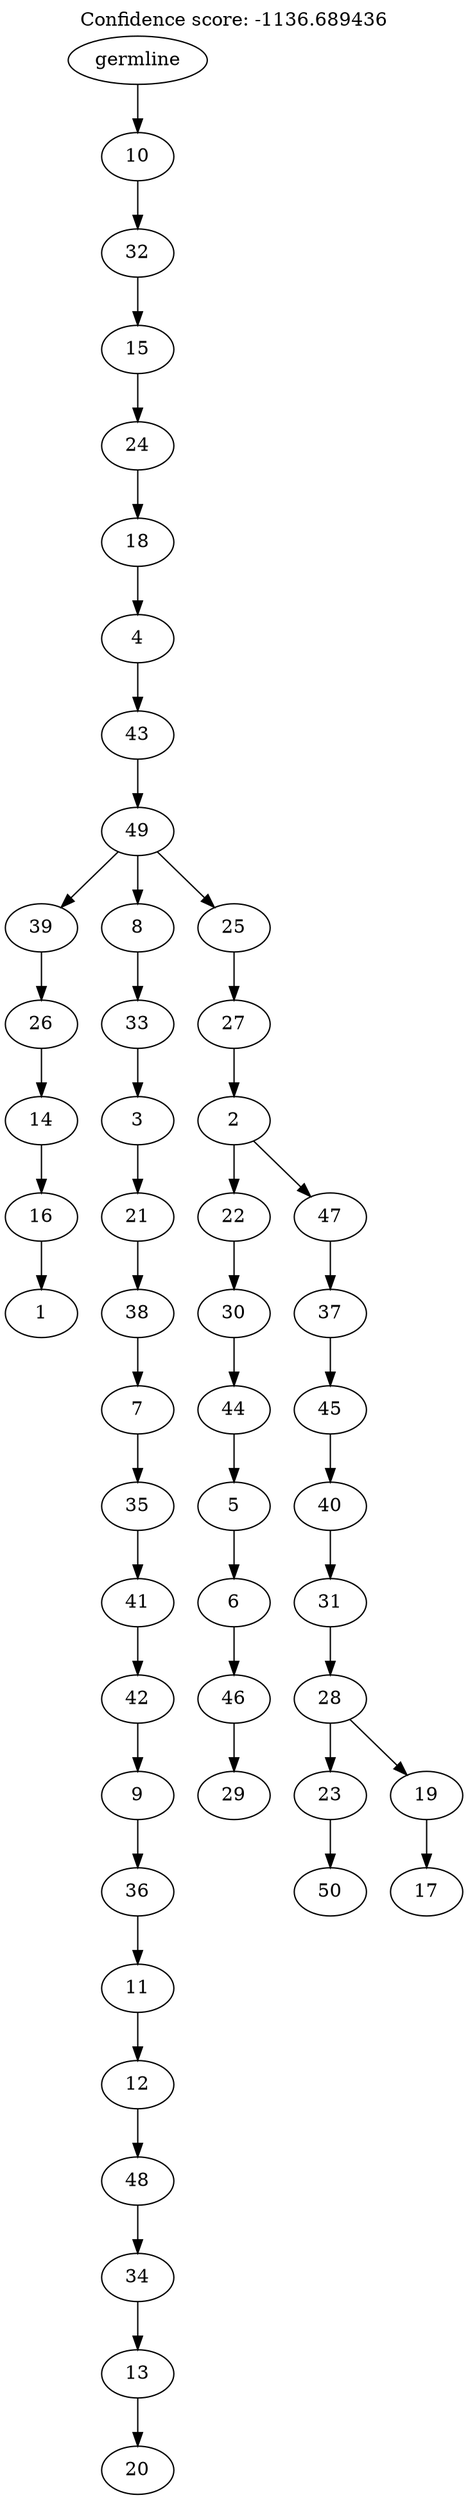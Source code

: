 digraph g {
	"49" -> "50";
	"50" [label="1"];
	"48" -> "49";
	"49" [label="16"];
	"47" -> "48";
	"48" [label="14"];
	"46" -> "47";
	"47" [label="26"];
	"44" -> "45";
	"45" [label="20"];
	"43" -> "44";
	"44" [label="13"];
	"42" -> "43";
	"43" [label="34"];
	"41" -> "42";
	"42" [label="48"];
	"40" -> "41";
	"41" [label="12"];
	"39" -> "40";
	"40" [label="11"];
	"38" -> "39";
	"39" [label="36"];
	"37" -> "38";
	"38" [label="9"];
	"36" -> "37";
	"37" [label="42"];
	"35" -> "36";
	"36" [label="41"];
	"34" -> "35";
	"35" [label="35"];
	"33" -> "34";
	"34" [label="7"];
	"32" -> "33";
	"33" [label="38"];
	"31" -> "32";
	"32" [label="21"];
	"30" -> "31";
	"31" [label="3"];
	"29" -> "30";
	"30" [label="33"];
	"27" -> "28";
	"28" [label="29"];
	"26" -> "27";
	"27" [label="46"];
	"25" -> "26";
	"26" [label="6"];
	"24" -> "25";
	"25" [label="5"];
	"23" -> "24";
	"24" [label="44"];
	"22" -> "23";
	"23" [label="30"];
	"20" -> "21";
	"21" [label="50"];
	"18" -> "19";
	"19" [label="17"];
	"17" -> "18";
	"18" [label="19"];
	"17" -> "20";
	"20" [label="23"];
	"16" -> "17";
	"17" [label="28"];
	"15" -> "16";
	"16" [label="31"];
	"14" -> "15";
	"15" [label="40"];
	"13" -> "14";
	"14" [label="45"];
	"12" -> "13";
	"13" [label="37"];
	"11" -> "12";
	"12" [label="47"];
	"11" -> "22";
	"22" [label="22"];
	"10" -> "11";
	"11" [label="2"];
	"9" -> "10";
	"10" [label="27"];
	"8" -> "9";
	"9" [label="25"];
	"8" -> "29";
	"29" [label="8"];
	"8" -> "46";
	"46" [label="39"];
	"7" -> "8";
	"8" [label="49"];
	"6" -> "7";
	"7" [label="43"];
	"5" -> "6";
	"6" [label="4"];
	"4" -> "5";
	"5" [label="18"];
	"3" -> "4";
	"4" [label="24"];
	"2" -> "3";
	"3" [label="15"];
	"1" -> "2";
	"2" [label="32"];
	"0" -> "1";
	"1" [label="10"];
	"0" [label="germline"];
	labelloc="t";
	label="Confidence score: -1136.689436";
}

